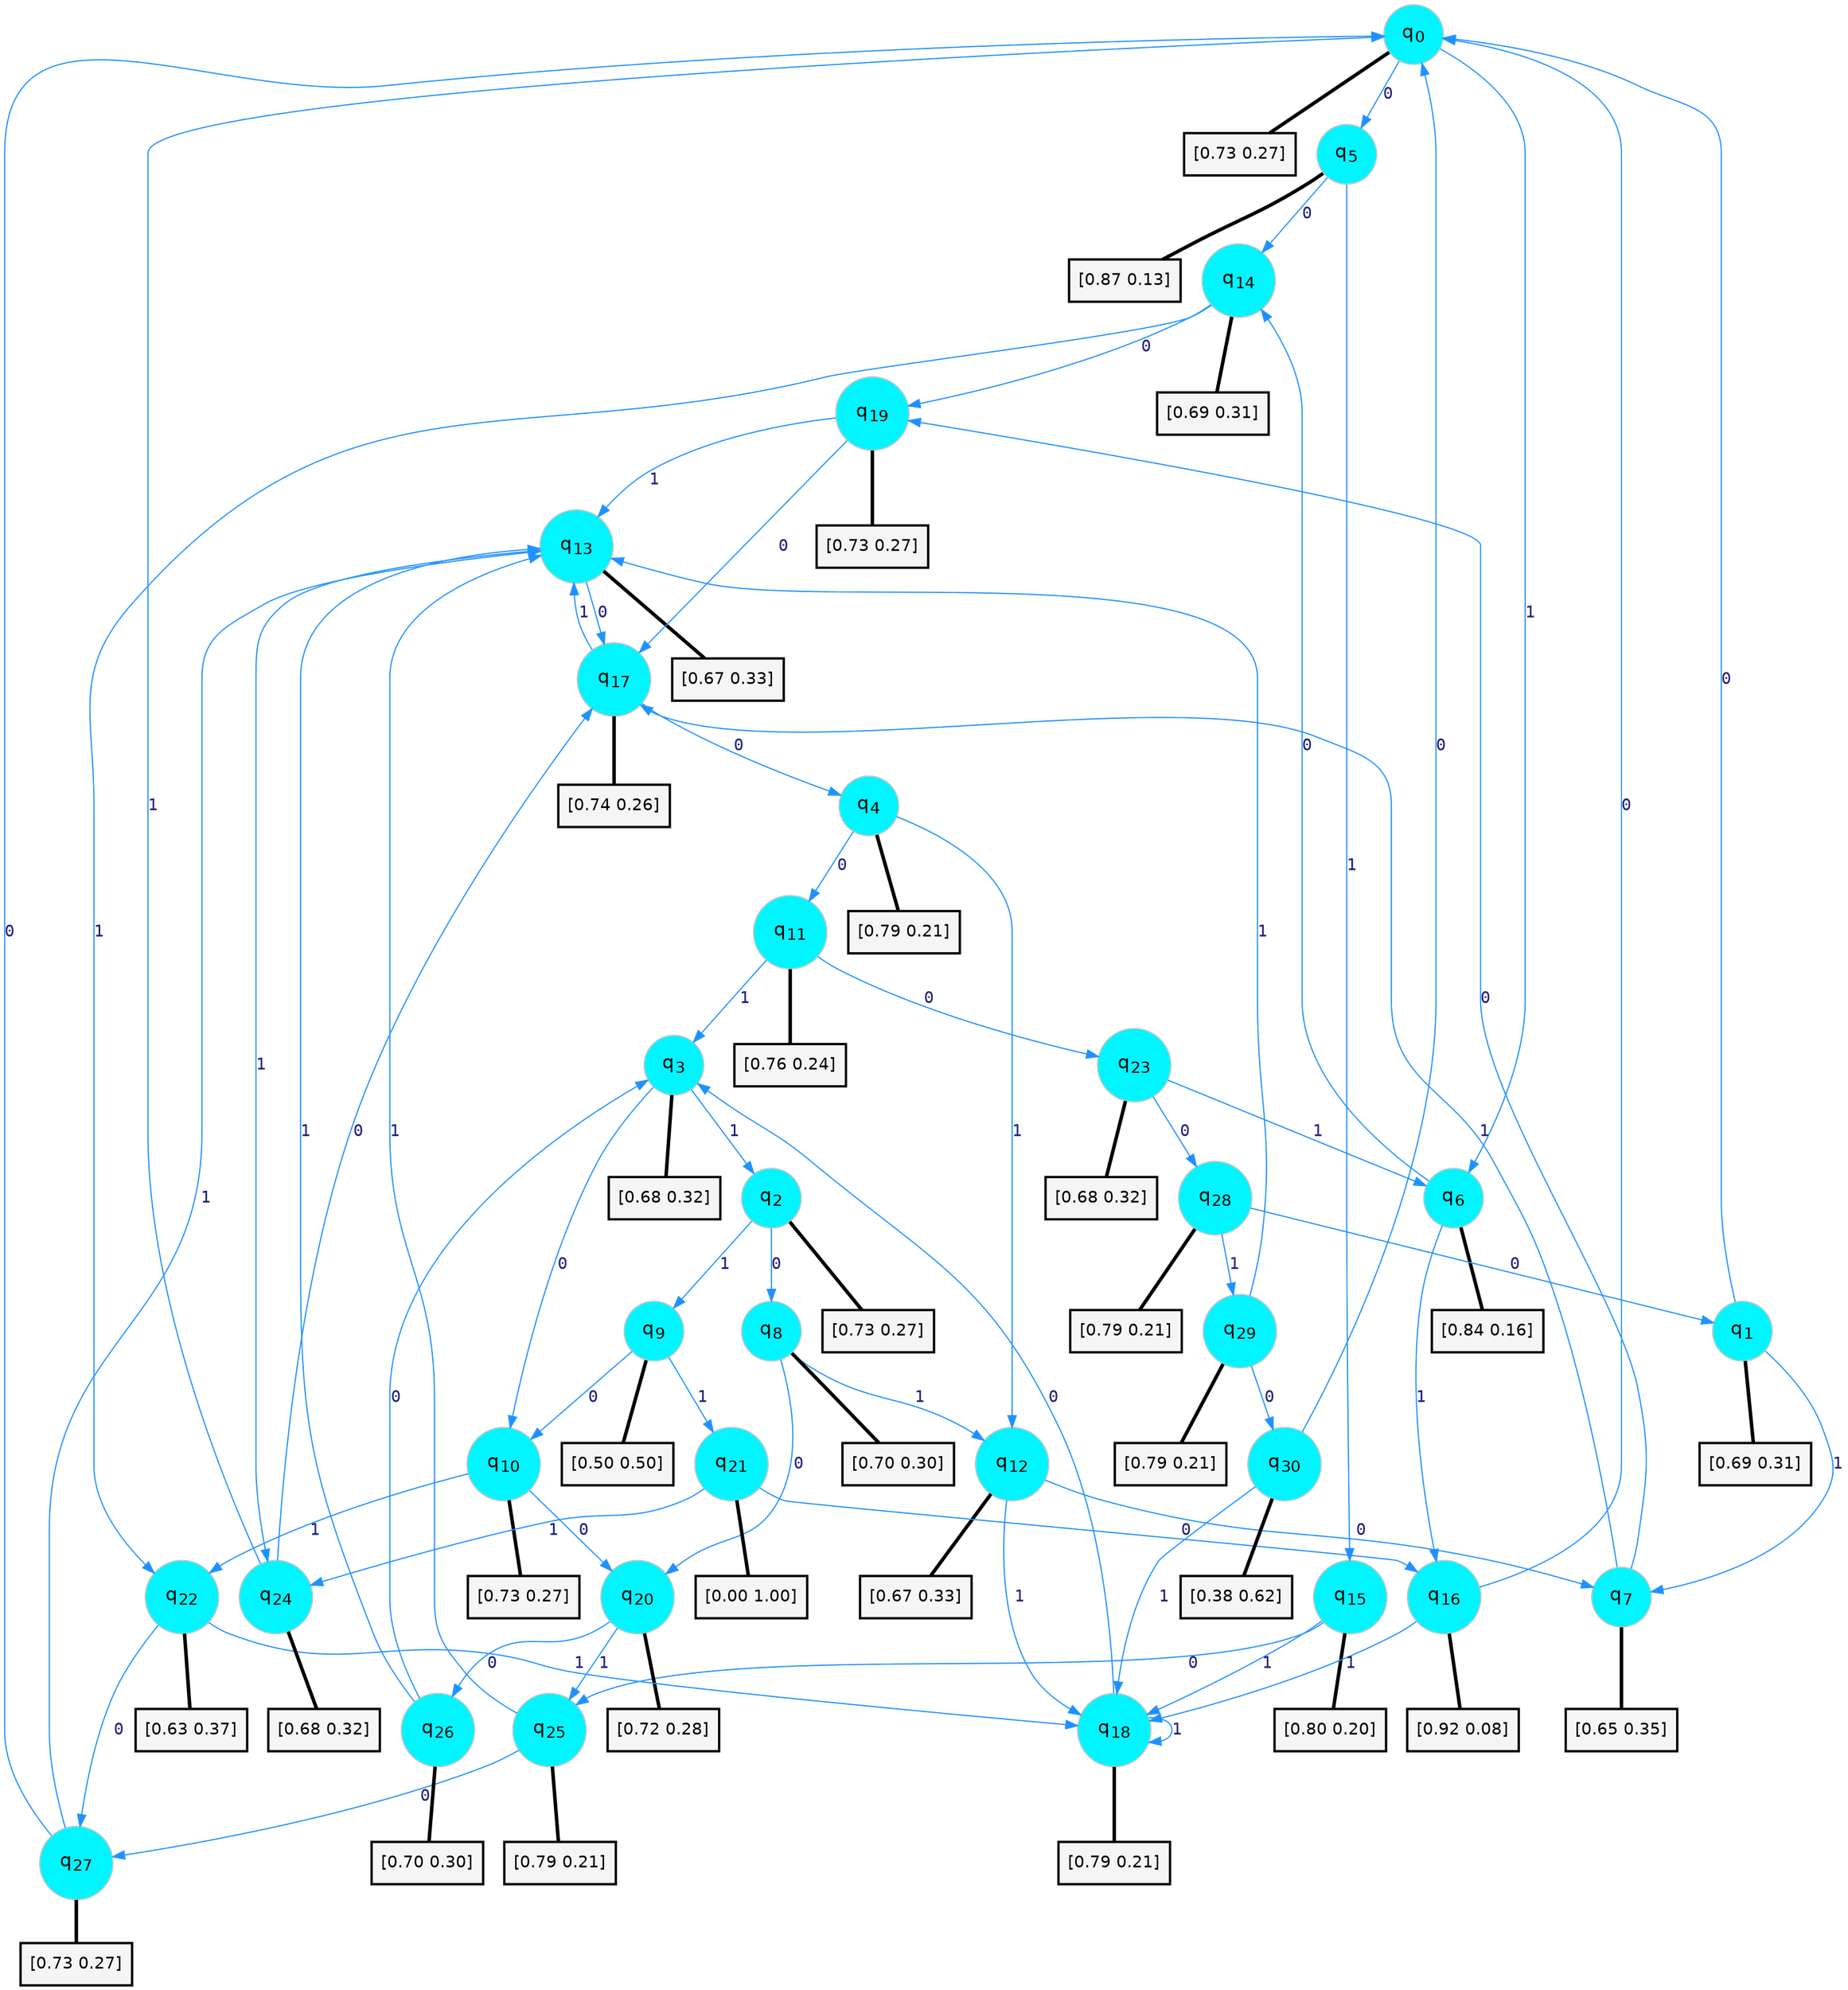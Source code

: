 digraph G {
graph [
bgcolor=transparent, dpi=300, rankdir=TD, size="40,25"];
node [
color=gray, fillcolor=turquoise1, fontcolor=black, fontname=Helvetica, fontsize=16, fontweight=bold, shape=circle, style=filled];
edge [
arrowsize=1, color=dodgerblue1, fontcolor=midnightblue, fontname=courier, fontweight=bold, penwidth=1, style=solid, weight=20];
0[label=<q<SUB>0</SUB>>];
1[label=<q<SUB>1</SUB>>];
2[label=<q<SUB>2</SUB>>];
3[label=<q<SUB>3</SUB>>];
4[label=<q<SUB>4</SUB>>];
5[label=<q<SUB>5</SUB>>];
6[label=<q<SUB>6</SUB>>];
7[label=<q<SUB>7</SUB>>];
8[label=<q<SUB>8</SUB>>];
9[label=<q<SUB>9</SUB>>];
10[label=<q<SUB>10</SUB>>];
11[label=<q<SUB>11</SUB>>];
12[label=<q<SUB>12</SUB>>];
13[label=<q<SUB>13</SUB>>];
14[label=<q<SUB>14</SUB>>];
15[label=<q<SUB>15</SUB>>];
16[label=<q<SUB>16</SUB>>];
17[label=<q<SUB>17</SUB>>];
18[label=<q<SUB>18</SUB>>];
19[label=<q<SUB>19</SUB>>];
20[label=<q<SUB>20</SUB>>];
21[label=<q<SUB>21</SUB>>];
22[label=<q<SUB>22</SUB>>];
23[label=<q<SUB>23</SUB>>];
24[label=<q<SUB>24</SUB>>];
25[label=<q<SUB>25</SUB>>];
26[label=<q<SUB>26</SUB>>];
27[label=<q<SUB>27</SUB>>];
28[label=<q<SUB>28</SUB>>];
29[label=<q<SUB>29</SUB>>];
30[label=<q<SUB>30</SUB>>];
31[label="[0.73 0.27]", shape=box,fontcolor=black, fontname=Helvetica, fontsize=14, penwidth=2, fillcolor=whitesmoke,color=black];
32[label="[0.69 0.31]", shape=box,fontcolor=black, fontname=Helvetica, fontsize=14, penwidth=2, fillcolor=whitesmoke,color=black];
33[label="[0.73 0.27]", shape=box,fontcolor=black, fontname=Helvetica, fontsize=14, penwidth=2, fillcolor=whitesmoke,color=black];
34[label="[0.68 0.32]", shape=box,fontcolor=black, fontname=Helvetica, fontsize=14, penwidth=2, fillcolor=whitesmoke,color=black];
35[label="[0.79 0.21]", shape=box,fontcolor=black, fontname=Helvetica, fontsize=14, penwidth=2, fillcolor=whitesmoke,color=black];
36[label="[0.87 0.13]", shape=box,fontcolor=black, fontname=Helvetica, fontsize=14, penwidth=2, fillcolor=whitesmoke,color=black];
37[label="[0.84 0.16]", shape=box,fontcolor=black, fontname=Helvetica, fontsize=14, penwidth=2, fillcolor=whitesmoke,color=black];
38[label="[0.65 0.35]", shape=box,fontcolor=black, fontname=Helvetica, fontsize=14, penwidth=2, fillcolor=whitesmoke,color=black];
39[label="[0.70 0.30]", shape=box,fontcolor=black, fontname=Helvetica, fontsize=14, penwidth=2, fillcolor=whitesmoke,color=black];
40[label="[0.50 0.50]", shape=box,fontcolor=black, fontname=Helvetica, fontsize=14, penwidth=2, fillcolor=whitesmoke,color=black];
41[label="[0.73 0.27]", shape=box,fontcolor=black, fontname=Helvetica, fontsize=14, penwidth=2, fillcolor=whitesmoke,color=black];
42[label="[0.76 0.24]", shape=box,fontcolor=black, fontname=Helvetica, fontsize=14, penwidth=2, fillcolor=whitesmoke,color=black];
43[label="[0.67 0.33]", shape=box,fontcolor=black, fontname=Helvetica, fontsize=14, penwidth=2, fillcolor=whitesmoke,color=black];
44[label="[0.67 0.33]", shape=box,fontcolor=black, fontname=Helvetica, fontsize=14, penwidth=2, fillcolor=whitesmoke,color=black];
45[label="[0.69 0.31]", shape=box,fontcolor=black, fontname=Helvetica, fontsize=14, penwidth=2, fillcolor=whitesmoke,color=black];
46[label="[0.80 0.20]", shape=box,fontcolor=black, fontname=Helvetica, fontsize=14, penwidth=2, fillcolor=whitesmoke,color=black];
47[label="[0.92 0.08]", shape=box,fontcolor=black, fontname=Helvetica, fontsize=14, penwidth=2, fillcolor=whitesmoke,color=black];
48[label="[0.74 0.26]", shape=box,fontcolor=black, fontname=Helvetica, fontsize=14, penwidth=2, fillcolor=whitesmoke,color=black];
49[label="[0.79 0.21]", shape=box,fontcolor=black, fontname=Helvetica, fontsize=14, penwidth=2, fillcolor=whitesmoke,color=black];
50[label="[0.73 0.27]", shape=box,fontcolor=black, fontname=Helvetica, fontsize=14, penwidth=2, fillcolor=whitesmoke,color=black];
51[label="[0.72 0.28]", shape=box,fontcolor=black, fontname=Helvetica, fontsize=14, penwidth=2, fillcolor=whitesmoke,color=black];
52[label="[0.00 1.00]", shape=box,fontcolor=black, fontname=Helvetica, fontsize=14, penwidth=2, fillcolor=whitesmoke,color=black];
53[label="[0.63 0.37]", shape=box,fontcolor=black, fontname=Helvetica, fontsize=14, penwidth=2, fillcolor=whitesmoke,color=black];
54[label="[0.68 0.32]", shape=box,fontcolor=black, fontname=Helvetica, fontsize=14, penwidth=2, fillcolor=whitesmoke,color=black];
55[label="[0.68 0.32]", shape=box,fontcolor=black, fontname=Helvetica, fontsize=14, penwidth=2, fillcolor=whitesmoke,color=black];
56[label="[0.79 0.21]", shape=box,fontcolor=black, fontname=Helvetica, fontsize=14, penwidth=2, fillcolor=whitesmoke,color=black];
57[label="[0.70 0.30]", shape=box,fontcolor=black, fontname=Helvetica, fontsize=14, penwidth=2, fillcolor=whitesmoke,color=black];
58[label="[0.73 0.27]", shape=box,fontcolor=black, fontname=Helvetica, fontsize=14, penwidth=2, fillcolor=whitesmoke,color=black];
59[label="[0.79 0.21]", shape=box,fontcolor=black, fontname=Helvetica, fontsize=14, penwidth=2, fillcolor=whitesmoke,color=black];
60[label="[0.79 0.21]", shape=box,fontcolor=black, fontname=Helvetica, fontsize=14, penwidth=2, fillcolor=whitesmoke,color=black];
61[label="[0.38 0.62]", shape=box,fontcolor=black, fontname=Helvetica, fontsize=14, penwidth=2, fillcolor=whitesmoke,color=black];
0->5 [label=0];
0->6 [label=1];
0->31 [arrowhead=none, penwidth=3,color=black];
1->0 [label=0];
1->7 [label=1];
1->32 [arrowhead=none, penwidth=3,color=black];
2->8 [label=0];
2->9 [label=1];
2->33 [arrowhead=none, penwidth=3,color=black];
3->10 [label=0];
3->2 [label=1];
3->34 [arrowhead=none, penwidth=3,color=black];
4->11 [label=0];
4->12 [label=1];
4->35 [arrowhead=none, penwidth=3,color=black];
5->14 [label=0];
5->15 [label=1];
5->36 [arrowhead=none, penwidth=3,color=black];
6->14 [label=0];
6->16 [label=1];
6->37 [arrowhead=none, penwidth=3,color=black];
7->19 [label=0];
7->17 [label=1];
7->38 [arrowhead=none, penwidth=3,color=black];
8->20 [label=0];
8->12 [label=1];
8->39 [arrowhead=none, penwidth=3,color=black];
9->10 [label=0];
9->21 [label=1];
9->40 [arrowhead=none, penwidth=3,color=black];
10->20 [label=0];
10->22 [label=1];
10->41 [arrowhead=none, penwidth=3,color=black];
11->23 [label=0];
11->3 [label=1];
11->42 [arrowhead=none, penwidth=3,color=black];
12->7 [label=0];
12->18 [label=1];
12->43 [arrowhead=none, penwidth=3,color=black];
13->17 [label=0];
13->24 [label=1];
13->44 [arrowhead=none, penwidth=3,color=black];
14->19 [label=0];
14->22 [label=1];
14->45 [arrowhead=none, penwidth=3,color=black];
15->25 [label=0];
15->18 [label=1];
15->46 [arrowhead=none, penwidth=3,color=black];
16->0 [label=0];
16->18 [label=1];
16->47 [arrowhead=none, penwidth=3,color=black];
17->4 [label=0];
17->13 [label=1];
17->48 [arrowhead=none, penwidth=3,color=black];
18->3 [label=0];
18->18 [label=1];
18->49 [arrowhead=none, penwidth=3,color=black];
19->17 [label=0];
19->13 [label=1];
19->50 [arrowhead=none, penwidth=3,color=black];
20->26 [label=0];
20->25 [label=1];
20->51 [arrowhead=none, penwidth=3,color=black];
21->16 [label=0];
21->24 [label=1];
21->52 [arrowhead=none, penwidth=3,color=black];
22->27 [label=0];
22->18 [label=1];
22->53 [arrowhead=none, penwidth=3,color=black];
23->28 [label=0];
23->6 [label=1];
23->54 [arrowhead=none, penwidth=3,color=black];
24->17 [label=0];
24->0 [label=1];
24->55 [arrowhead=none, penwidth=3,color=black];
25->27 [label=0];
25->13 [label=1];
25->56 [arrowhead=none, penwidth=3,color=black];
26->3 [label=0];
26->13 [label=1];
26->57 [arrowhead=none, penwidth=3,color=black];
27->0 [label=0];
27->13 [label=1];
27->58 [arrowhead=none, penwidth=3,color=black];
28->1 [label=0];
28->29 [label=1];
28->59 [arrowhead=none, penwidth=3,color=black];
29->30 [label=0];
29->13 [label=1];
29->60 [arrowhead=none, penwidth=3,color=black];
30->0 [label=0];
30->18 [label=1];
30->61 [arrowhead=none, penwidth=3,color=black];
}
